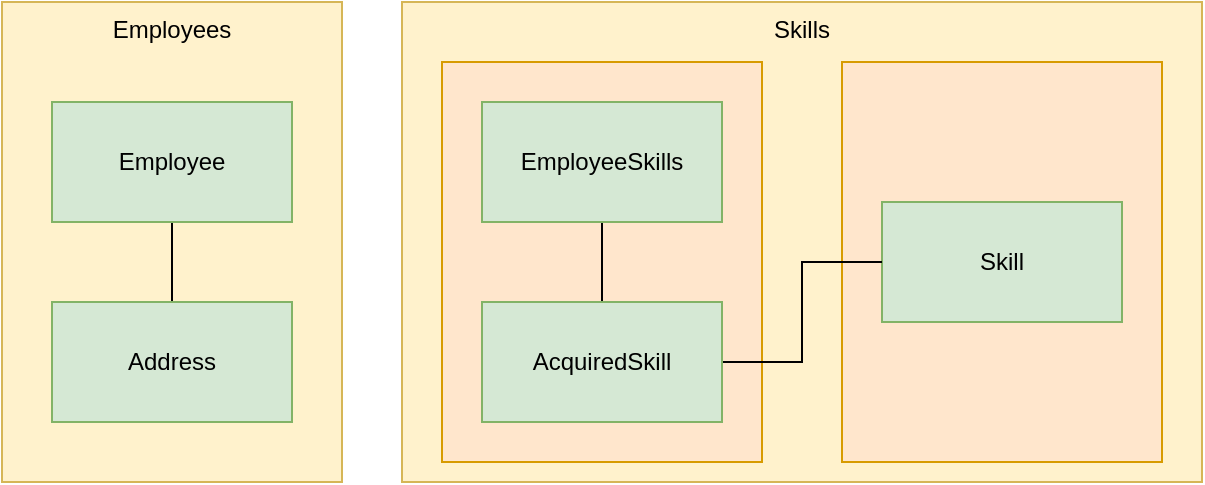 <mxfile version="20.5.3" type="device"><diagram id="R3SQE3UpfUcW1qEx0CAd" name="1 oldal"><mxGraphModel dx="1550" dy="867" grid="1" gridSize="10" guides="1" tooltips="1" connect="1" arrows="1" fold="1" page="1" pageScale="1" pageWidth="827" pageHeight="1169" math="0" shadow="0"><root><mxCell id="0"/><mxCell id="1" parent="0"/><mxCell id="If7kS7Pv6uzpJFHK89kp-1" value="Skills" style="rounded=0;whiteSpace=wrap;html=1;verticalAlign=top;fillColor=#fff2cc;strokeColor=#d6b656;" vertex="1" parent="1"><mxGeometry x="240" y="40" width="400" height="240" as="geometry"/></mxCell><mxCell id="If7kS7Pv6uzpJFHK89kp-15" value="" style="rounded=0;whiteSpace=wrap;html=1;fillColor=#ffe6cc;strokeColor=#d79b00;" vertex="1" parent="1"><mxGeometry x="460" y="70" width="160" height="200" as="geometry"/></mxCell><mxCell id="If7kS7Pv6uzpJFHK89kp-14" value="" style="rounded=0;whiteSpace=wrap;html=1;fillColor=#ffe6cc;strokeColor=#d79b00;" vertex="1" parent="1"><mxGeometry x="260" y="70" width="160" height="200" as="geometry"/></mxCell><mxCell id="If7kS7Pv6uzpJFHK89kp-2" value="Employees" style="rounded=0;whiteSpace=wrap;html=1;verticalAlign=top;fillColor=#fff2cc;strokeColor=#d6b656;" vertex="1" parent="1"><mxGeometry x="40" y="40" width="170" height="240" as="geometry"/></mxCell><mxCell id="If7kS7Pv6uzpJFHK89kp-7" style="edgeStyle=orthogonalEdgeStyle;rounded=0;orthogonalLoop=1;jettySize=auto;html=1;exitX=0.5;exitY=1;exitDx=0;exitDy=0;endArrow=none;endFill=0;" edge="1" parent="1" source="If7kS7Pv6uzpJFHK89kp-3" target="If7kS7Pv6uzpJFHK89kp-6"><mxGeometry relative="1" as="geometry"/></mxCell><mxCell id="If7kS7Pv6uzpJFHK89kp-3" value="Employee" style="rounded=0;whiteSpace=wrap;html=1;" vertex="1" parent="1"><mxGeometry x="65" y="90" width="120" height="60" as="geometry"/></mxCell><mxCell id="If7kS7Pv6uzpJFHK89kp-6" value="Address" style="rounded=0;whiteSpace=wrap;html=1;" vertex="1" parent="1"><mxGeometry x="65" y="190" width="120" height="60" as="geometry"/></mxCell><mxCell id="If7kS7Pv6uzpJFHK89kp-9" value="Skill" style="rounded=0;whiteSpace=wrap;html=1;fillColor=#d5e8d4;strokeColor=#82b366;" vertex="1" parent="1"><mxGeometry x="480" y="140" width="120" height="60" as="geometry"/></mxCell><mxCell id="If7kS7Pv6uzpJFHK89kp-12" style="edgeStyle=orthogonalEdgeStyle;rounded=0;orthogonalLoop=1;jettySize=auto;html=1;exitX=0.5;exitY=1;exitDx=0;exitDy=0;endArrow=none;endFill=0;" edge="1" parent="1" source="If7kS7Pv6uzpJFHK89kp-10" target="If7kS7Pv6uzpJFHK89kp-11"><mxGeometry relative="1" as="geometry"/></mxCell><mxCell id="If7kS7Pv6uzpJFHK89kp-10" value="EmployeeSkills" style="rounded=0;whiteSpace=wrap;html=1;" vertex="1" parent="1"><mxGeometry x="280" y="90" width="120" height="60" as="geometry"/></mxCell><mxCell id="If7kS7Pv6uzpJFHK89kp-13" style="edgeStyle=orthogonalEdgeStyle;rounded=0;orthogonalLoop=1;jettySize=auto;html=1;exitX=1;exitY=0.5;exitDx=0;exitDy=0;entryX=0;entryY=0.5;entryDx=0;entryDy=0;endArrow=none;endFill=0;" edge="1" parent="1" source="If7kS7Pv6uzpJFHK89kp-11" target="If7kS7Pv6uzpJFHK89kp-9"><mxGeometry relative="1" as="geometry"/></mxCell><mxCell id="If7kS7Pv6uzpJFHK89kp-11" value="AcquiredSkill" style="rounded=0;whiteSpace=wrap;html=1;fillColor=#d5e8d4;strokeColor=#82b366;" vertex="1" parent="1"><mxGeometry x="280" y="190" width="120" height="60" as="geometry"/></mxCell><mxCell id="If7kS7Pv6uzpJFHK89kp-16" value="Employee" style="rounded=0;whiteSpace=wrap;html=1;fillColor=#d5e8d4;strokeColor=#82b366;" vertex="1" parent="1"><mxGeometry x="65" y="90" width="120" height="60" as="geometry"/></mxCell><mxCell id="If7kS7Pv6uzpJFHK89kp-17" value="Address" style="rounded=0;whiteSpace=wrap;html=1;fillColor=#d5e8d4;strokeColor=#82b366;" vertex="1" parent="1"><mxGeometry x="65" y="190" width="120" height="60" as="geometry"/></mxCell><mxCell id="If7kS7Pv6uzpJFHK89kp-18" value="EmployeeSkills" style="rounded=0;whiteSpace=wrap;html=1;fillColor=#d5e8d4;strokeColor=#82b366;" vertex="1" parent="1"><mxGeometry x="280" y="90" width="120" height="60" as="geometry"/></mxCell></root></mxGraphModel></diagram></mxfile>